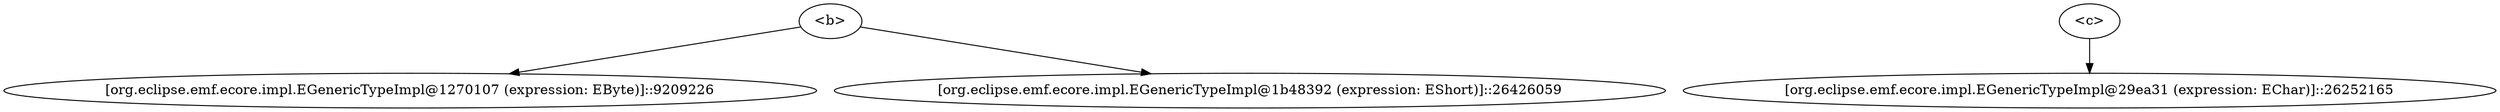 digraph typeGraph {
v0 [label="<b>"];
v1 [label="[org.eclipse.emf.ecore.impl.EGenericTypeImpl@1270107 (expression: EByte)]::9209226"];
v2 [label="[org.eclipse.emf.ecore.impl.EGenericTypeImpl@1b48392 (expression: EShort)]::26426059"];
v3 [label="<c>"];
v4 [label="[org.eclipse.emf.ecore.impl.EGenericTypeImpl@29ea31 (expression: EChar)]::26252165"];
v0 -> v1;
v0 -> v2;
v3 -> v4;
}

